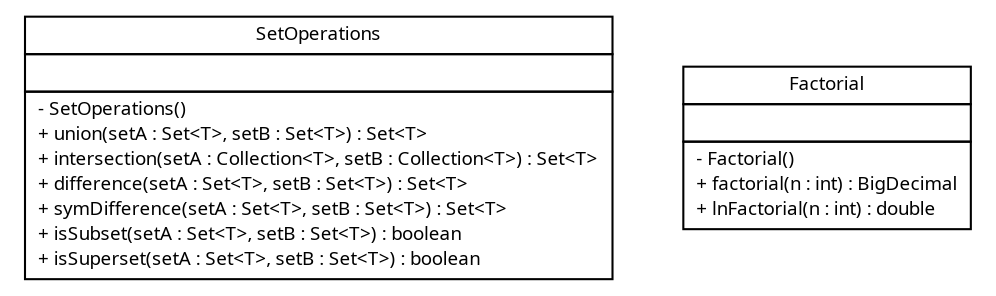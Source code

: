 #!/usr/local/bin/dot
#
# Class diagram 
# Generated by UMLGraph version R5_6 (http://www.umlgraph.org/)
#

digraph G {
	edge [fontname="Trebuchet MS",fontsize=10,labelfontname="Trebuchet MS",labelfontsize=10];
	node [fontname="Trebuchet MS",fontsize=10,shape=plaintext];
	nodesep=0.25;
	ranksep=0.5;
	// broadwick.math.SetOperations
	c1367 [label=<<table title="broadwick.math.SetOperations" border="0" cellborder="1" cellspacing="0" cellpadding="2" port="p" href="./SetOperations.html">
		<tr><td><table border="0" cellspacing="0" cellpadding="1">
<tr><td align="center" balign="center"><font face="Trebuchet MS"> SetOperations </font></td></tr>
		</table></td></tr>
		<tr><td><table border="0" cellspacing="0" cellpadding="1">
<tr><td align="left" balign="left">  </td></tr>
		</table></td></tr>
		<tr><td><table border="0" cellspacing="0" cellpadding="1">
<tr><td align="left" balign="left"> - SetOperations() </td></tr>
<tr><td align="left" balign="left"> + union(setA : Set&lt;T&gt;, setB : Set&lt;T&gt;) : Set&lt;T&gt; </td></tr>
<tr><td align="left" balign="left"> + intersection(setA : Collection&lt;T&gt;, setB : Collection&lt;T&gt;) : Set&lt;T&gt; </td></tr>
<tr><td align="left" balign="left"> + difference(setA : Set&lt;T&gt;, setB : Set&lt;T&gt;) : Set&lt;T&gt; </td></tr>
<tr><td align="left" balign="left"> + symDifference(setA : Set&lt;T&gt;, setB : Set&lt;T&gt;) : Set&lt;T&gt; </td></tr>
<tr><td align="left" balign="left"> + isSubset(setA : Set&lt;T&gt;, setB : Set&lt;T&gt;) : boolean </td></tr>
<tr><td align="left" balign="left"> + isSuperset(setA : Set&lt;T&gt;, setB : Set&lt;T&gt;) : boolean </td></tr>
		</table></td></tr>
		</table>>, URL="./SetOperations.html", fontname="Trebuchet MS", fontcolor="black", fontsize=9.0];
	// broadwick.math.Factorial
	c1368 [label=<<table title="broadwick.math.Factorial" border="0" cellborder="1" cellspacing="0" cellpadding="2" port="p" href="./Factorial.html">
		<tr><td><table border="0" cellspacing="0" cellpadding="1">
<tr><td align="center" balign="center"><font face="Trebuchet MS"> Factorial </font></td></tr>
		</table></td></tr>
		<tr><td><table border="0" cellspacing="0" cellpadding="1">
<tr><td align="left" balign="left">  </td></tr>
		</table></td></tr>
		<tr><td><table border="0" cellspacing="0" cellpadding="1">
<tr><td align="left" balign="left"> - Factorial() </td></tr>
<tr><td align="left" balign="left"> + factorial(n : int) : BigDecimal </td></tr>
<tr><td align="left" balign="left"> + lnFactorial(n : int) : double </td></tr>
		</table></td></tr>
		</table>>, URL="./Factorial.html", fontname="Trebuchet MS", fontcolor="black", fontsize=9.0];
}

